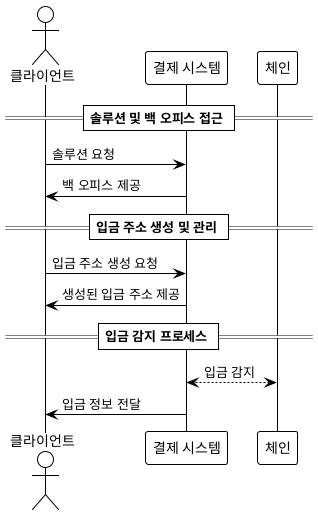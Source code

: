 @startuml
!theme plain

actor "클라이언트" as Client
participant "결제 시스템" as CryptoPaymentSystem
participant "체인" as Blockchain


== 솔루션 및 백 오피스 접근 ==
Client -> CryptoPaymentSystem : 솔루션 요청
CryptoPaymentSystem -> Client : 백 오피스 제공

== 입금 주소 생성 및 관리 ==
Client -> CryptoPaymentSystem : 입금 주소 생성 요청
CryptoPaymentSystem -> Client : 생성된 입금 주소 제공

== 입금 감지 프로세스 ==
CryptoPaymentSystem <--> Blockchain : 입금 감지
CryptoPaymentSystem -> Client : 입금 정보 전달

@enduml
